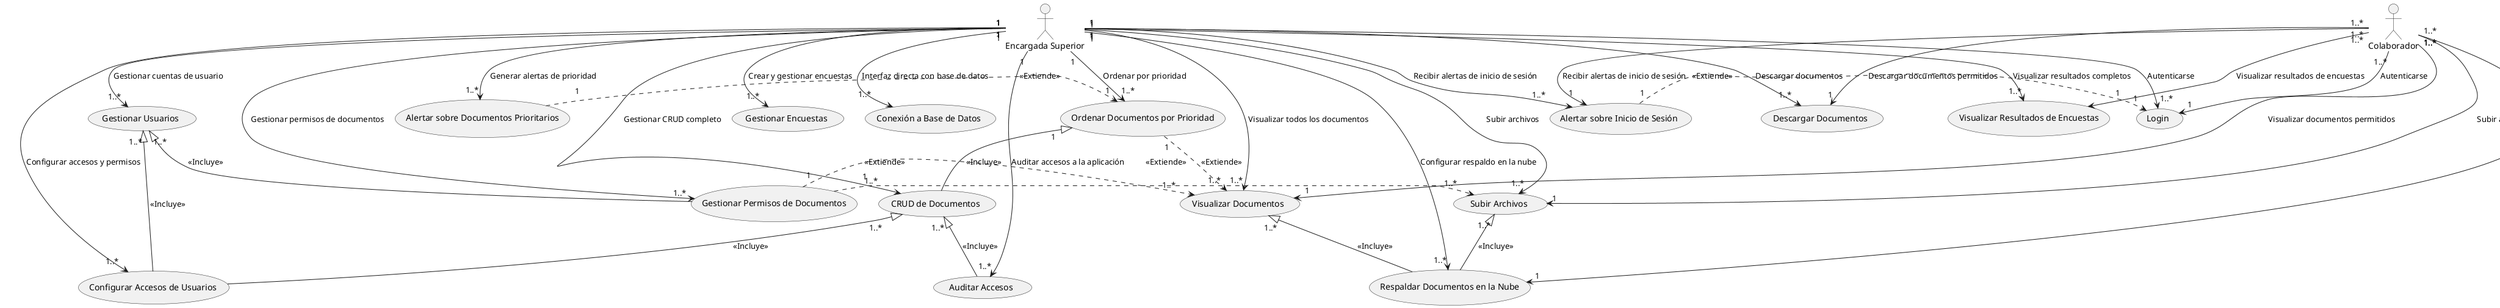 @startuml
actor "Encargada Superior" as Superior
actor "Colaborador" as Colaborador

usecase "Login" as UC1
usecase "Subir Archivos" as UC2
usecase "Visualizar Documentos" as UC3
usecase "Descargar Documentos" as UC4
usecase "Ordenar Documentos por Prioridad" as UC5
usecase "Alertar sobre Documentos Prioritarios" as UC6
usecase "Alertar sobre Inicio de Sesión" as UC7
usecase "CRUD de Documentos" as UC8
usecase "Gestionar Encuestas" as UC9
usecase "Visualizar Resultados de Encuestas" as UC10
usecase "Conexión a Base de Datos" as UC11
usecase "Configurar Accesos de Usuarios" as UC12
usecase "Auditar Accesos" as UC13
usecase "Gestionar Usuarios" as UC14
usecase "Respaldar Documentos en la Nube" as UC15
usecase "Gestionar Permisos de Documentos" as UC16

' Relaciones de la Encargada Superior con cardinalidad
Superior "1" --> "1..*" UC1 : "Autenticarse"
Superior "1" --> "1..*" UC2 : "Subir archivos"
Superior "1" --> "1..*" UC3 : "Visualizar todos los documentos"
Superior "1" --> "1..*" UC4 : "Descargar documentos"
Superior "1" --> "1..*" UC5 : "Ordenar por prioridad"
Superior "1" --> "1..*" UC6 : "Generar alertas de prioridad"
Superior "1" --> "1..*" UC7 : "Recibir alertas de inicio de sesión"
Superior "1" --> "1..*" UC8 : "Gestionar CRUD completo"
Superior "1" --> "1..*" UC9 : "Crear y gestionar encuestas"
Superior "1" --> "1..*" UC10 : "Visualizar resultados completos"
Superior "1" --> "1..*" UC11 : "Interfaz directa con base de datos"
Superior "1" --> "1..*" UC12 : "Configurar accesos y permisos"
Superior "1" --> "1..*" UC13 : "Auditar accesos a la aplicación"
Superior "1" --> "1..*" UC14 : "Gestionar cuentas de usuario"
Superior "1" --> "1..*" UC15 : "Configurar respaldo en la nube"
Superior "1" --> "1..*" UC16 : "Gestionar permisos de documentos"

' Relaciones del Colaborador con cardinalidad
Colaborador "1..*" --> "1" UC1 : "Autenticarse"
Colaborador "1..*" --> "1" UC2 : "Subir archivos"
Colaborador "1..*" --> "1" UC3 : "Visualizar documentos permitidos"
Colaborador "1..*" --> "1" UC4 : "Descargar documentos permitidos"
Colaborador "1..*" --> "1" UC7 : "Recibir alertas de inicio de sesión"
Colaborador "1..*" --> "1" UC10 : "Visualizar resultados de encuestas"
Colaborador "1..*" --> "1" UC15 : "Acceso limitado a la nube"

' Extensiones y asociaciones con cardinalidad y relaciones extend/include
UC7 "1" .> "1" UC1 : "<<Extiende>>"
UC6 "1" .> "1" UC5 : "<<Extiende>>"
UC5 "1" .> "1..*" UC3 : "<<Extiende>>"
UC16 "1" .> "1..*" UC2 : "<<Extiende>>"
UC16 "1" .> "1..*" UC3 : "<<Extiende>>"

UC8 "1..*" <|-- UC12 : "<<Incluye>>"
UC8 "1..*" <|-- UC13 : "<<Incluye>>"
UC2 "1..*" <|-- UC15 : "<<Incluye>>"
UC3 "1..*" <|-- UC15 : "<<Incluye>>"
UC5 "1" <|-- UC8 : "<<Incluye>>"
UC14 "1..*" <|-- UC12 : "<<Incluye>>"
UC14 "1..*" <|-- UC16 : "<<Incluye>>"

@enduml




